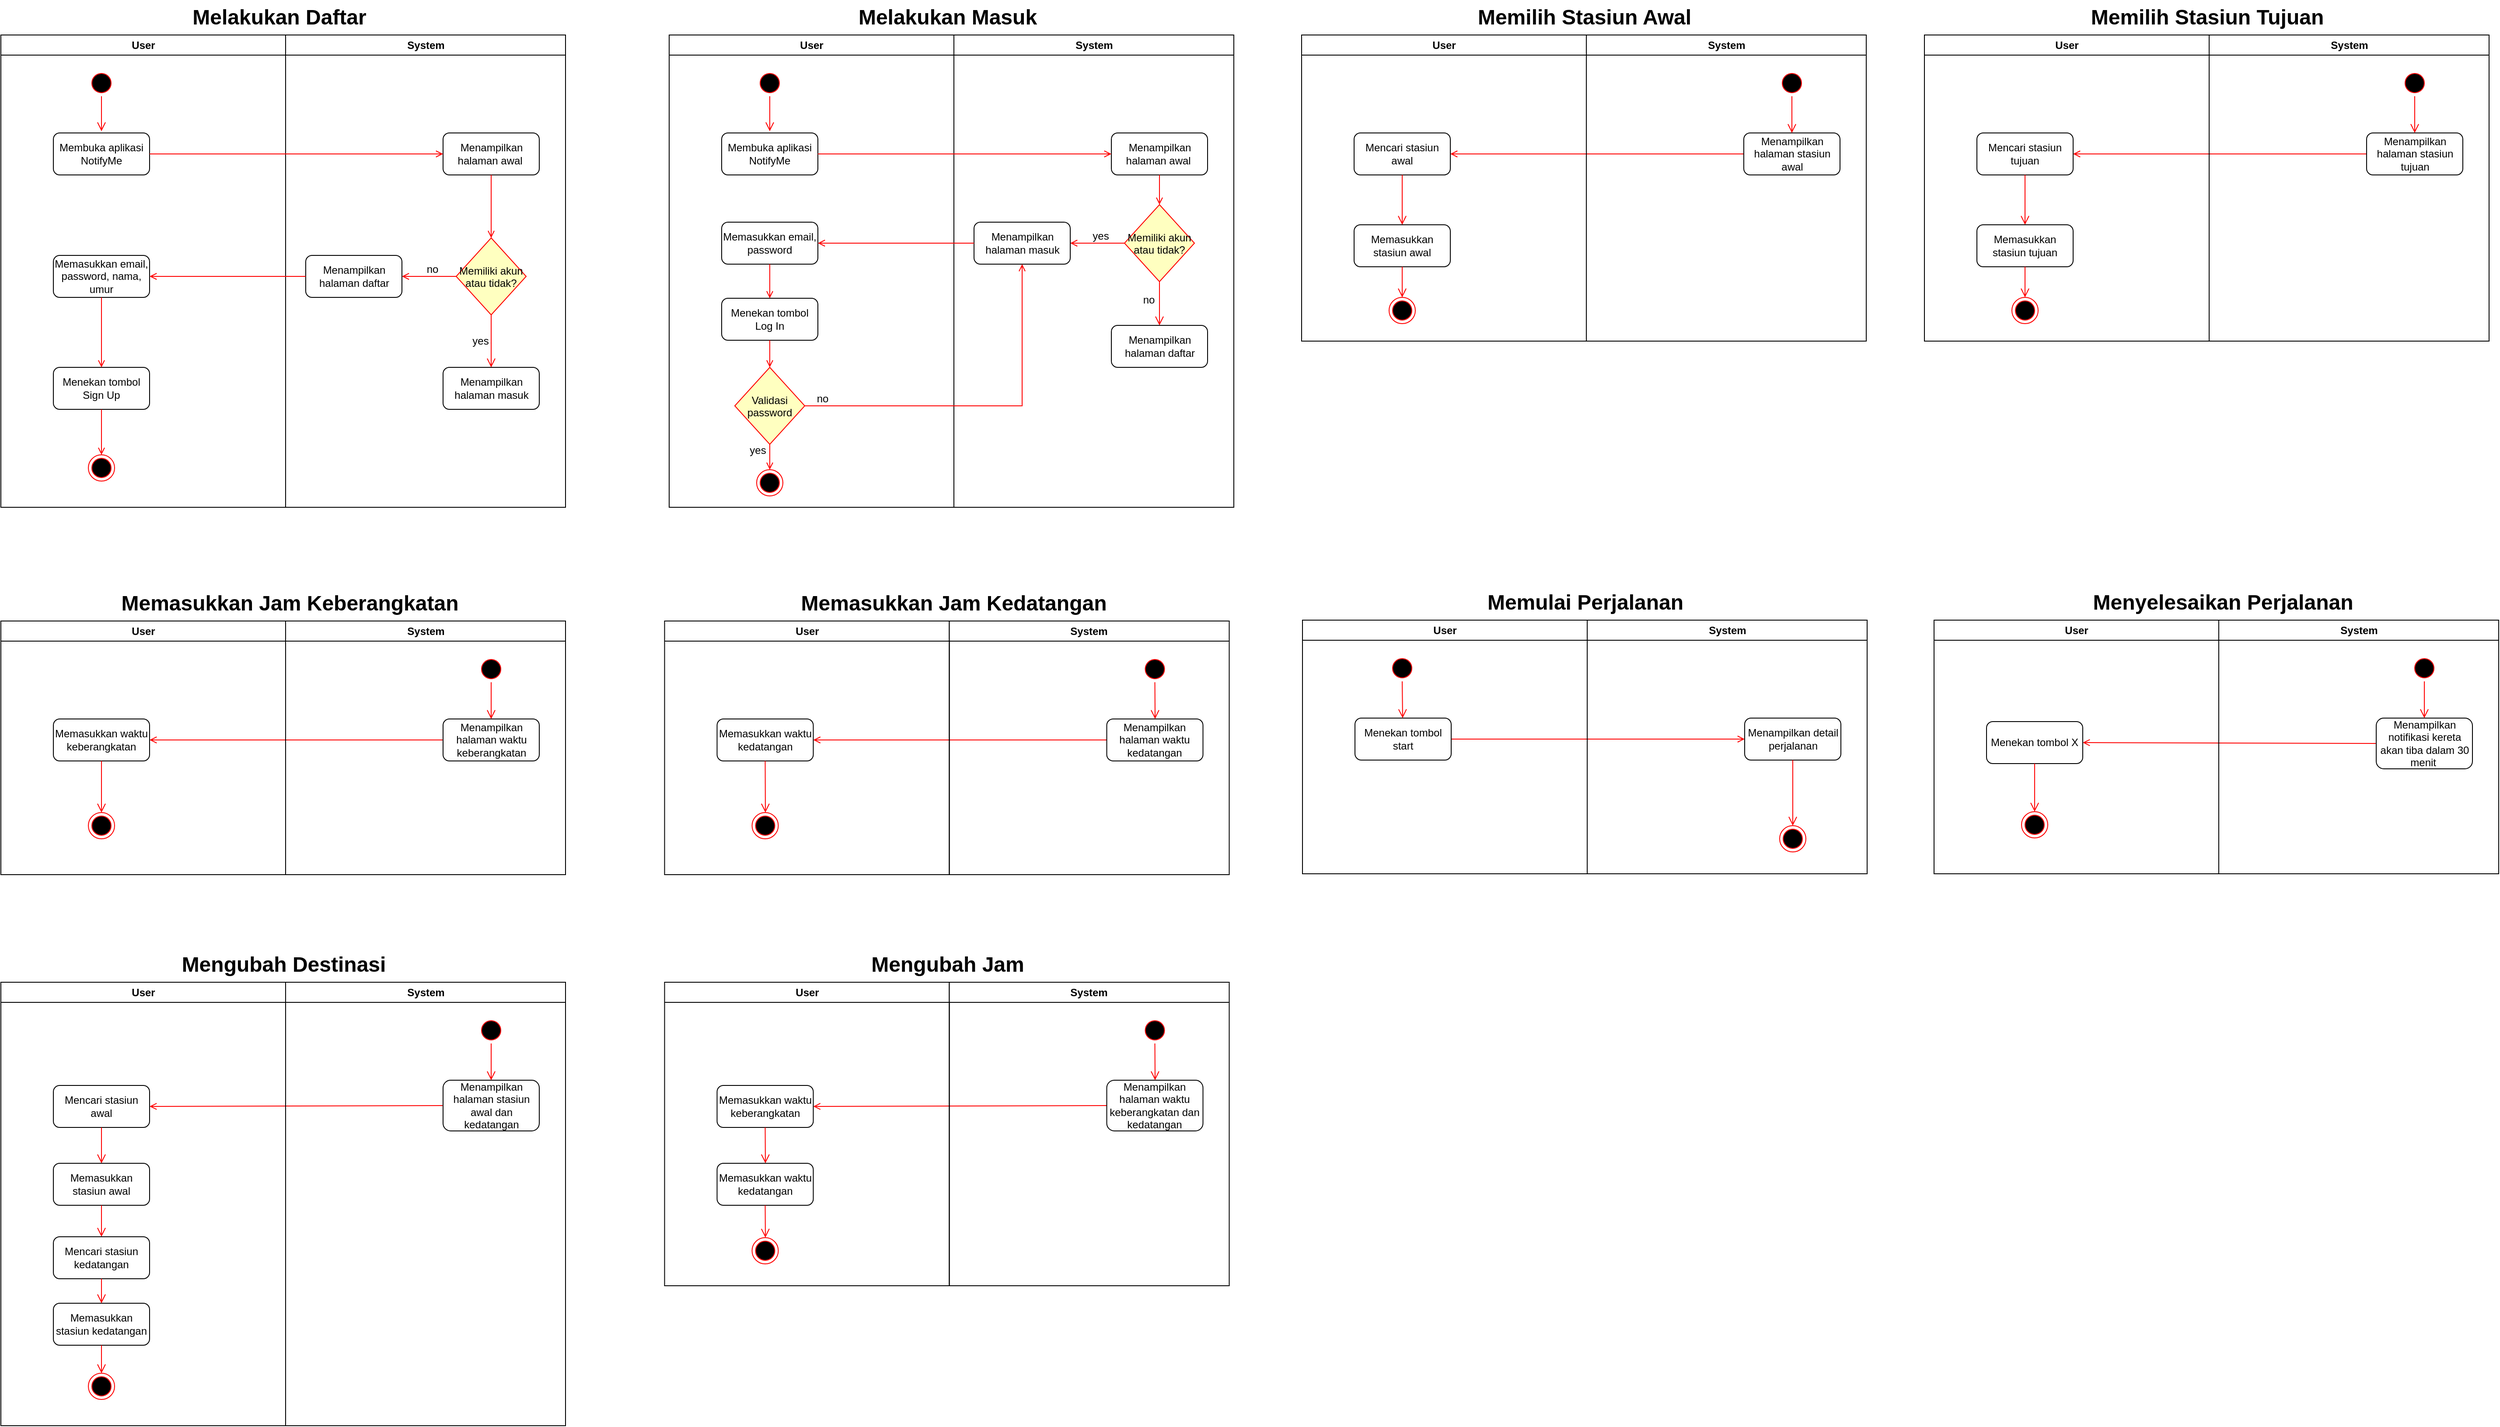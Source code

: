<mxfile version="22.1.11" type="github">
  <diagram name="Page-1" id="e7e014a7-5840-1c2e-5031-d8a46d1fe8dd">
    <mxGraphModel dx="4616" dy="2623" grid="1" gridSize="10" guides="1" tooltips="1" connect="1" arrows="1" fold="1" page="1" pageScale="1" pageWidth="1169" pageHeight="826" background="none" math="0" shadow="0">
      <root>
        <mxCell id="0" />
        <mxCell id="1" parent="0" />
        <mxCell id="2" value="User" style="swimlane;whiteSpace=wrap" parent="1" vertex="1">
          <mxGeometry x="-306" y="-630" width="325.5" height="540" as="geometry" />
        </mxCell>
        <mxCell id="5" value="" style="ellipse;shape=startState;fillColor=#000000;strokeColor=#ff0000;" parent="2" vertex="1">
          <mxGeometry x="100" y="40" width="30" height="30" as="geometry" />
        </mxCell>
        <mxCell id="6" value="" style="edgeStyle=elbowEdgeStyle;elbow=horizontal;verticalAlign=bottom;endArrow=open;endSize=8;strokeColor=#FF0000;endFill=1;rounded=0" parent="2" source="5" edge="1">
          <mxGeometry x="100" y="40" as="geometry">
            <mxPoint x="115.115" y="110" as="targetPoint" />
          </mxGeometry>
        </mxCell>
        <mxCell id="zjFfiofUmFdudKenRciE-41" value="Membuka aplikasi NotifyMe" style="rounded=1;whiteSpace=wrap;html=1;" parent="2" vertex="1">
          <mxGeometry x="60" y="112" width="110" height="48" as="geometry" />
        </mxCell>
        <mxCell id="zjFfiofUmFdudKenRciE-57" value="Memasukkan email, password" style="rounded=1;whiteSpace=wrap;html=1;" parent="2" vertex="1">
          <mxGeometry x="60" y="214" width="110" height="48" as="geometry" />
        </mxCell>
        <mxCell id="zjFfiofUmFdudKenRciE-63" value="Validasi&#xa;password" style="rhombus;fillColor=#ffffc0;strokeColor=#ff0000;" parent="2" vertex="1">
          <mxGeometry x="75" y="380" width="80" height="88" as="geometry" />
        </mxCell>
        <mxCell id="zjFfiofUmFdudKenRciE-69" value="yes" style="text;html=1;strokeColor=none;fillColor=none;align=center;verticalAlign=middle;whiteSpace=wrap;rounded=0;" parent="2" vertex="1">
          <mxGeometry x="83.5" y="471" width="35" height="8" as="geometry" />
        </mxCell>
        <mxCell id="zjFfiofUmFdudKenRciE-66" value="no" style="text;html=1;strokeColor=none;fillColor=none;align=center;verticalAlign=middle;whiteSpace=wrap;rounded=0;" parent="2" vertex="1">
          <mxGeometry x="158" y="412" width="35" height="8" as="geometry" />
        </mxCell>
        <mxCell id="ka0JLmJbpeh9YCM6iJQs-76" value="" style="endArrow=open;strokeColor=#FF0000;endFill=1;rounded=0;exitX=0.5;exitY=1;exitDx=0;exitDy=0;entryX=0.5;entryY=0;entryDx=0;entryDy=0;" edge="1" parent="2" source="zjFfiofUmFdudKenRciE-57" target="zjFfiofUmFdudKenRciE-68">
          <mxGeometry relative="1" as="geometry">
            <mxPoint x="125.5" y="396" as="sourcePoint" />
            <mxPoint x="115.5" y="290" as="targetPoint" />
          </mxGeometry>
        </mxCell>
        <mxCell id="zjFfiofUmFdudKenRciE-68" value="Menekan tombol Log In" style="rounded=1;whiteSpace=wrap;html=1;" parent="2" vertex="1">
          <mxGeometry x="60" y="301" width="110" height="48" as="geometry" />
        </mxCell>
        <mxCell id="ka0JLmJbpeh9YCM6iJQs-77" value="" style="endArrow=open;strokeColor=#FF0000;endFill=1;rounded=0;exitX=0.5;exitY=1;exitDx=0;exitDy=0;entryX=0.5;entryY=0;entryDx=0;entryDy=0;" edge="1" parent="2" source="zjFfiofUmFdudKenRciE-68" target="zjFfiofUmFdudKenRciE-63">
          <mxGeometry relative="1" as="geometry">
            <mxPoint x="125" y="272" as="sourcePoint" />
            <mxPoint x="125" y="325" as="targetPoint" />
          </mxGeometry>
        </mxCell>
        <mxCell id="3" value="System" style="swimlane;whiteSpace=wrap" parent="1" vertex="1">
          <mxGeometry x="19.5" y="-630" width="320" height="540" as="geometry" />
        </mxCell>
        <mxCell id="21" value="Memiliki akun&#xa;atau tidak?" style="rhombus;fillColor=#ffffc0;strokeColor=#ff0000;" parent="3" vertex="1">
          <mxGeometry x="195" y="194" width="80" height="88" as="geometry" />
        </mxCell>
        <mxCell id="23" value="" style="edgeStyle=elbowEdgeStyle;elbow=horizontal;align=left;verticalAlign=top;endArrow=open;endSize=8;strokeColor=#FF0000;endFill=1;rounded=0;exitX=0.5;exitY=1;exitDx=0;exitDy=0;entryX=0.5;entryY=0;entryDx=0;entryDy=0;" parent="3" source="21" target="zjFfiofUmFdudKenRciE-50" edge="1">
          <mxGeometry x="-1" relative="1" as="geometry">
            <mxPoint x="235" y="324.0" as="targetPoint" />
            <Array as="points">
              <mxPoint x="235" y="304" />
            </Array>
          </mxGeometry>
        </mxCell>
        <mxCell id="zjFfiofUmFdudKenRciE-42" value="Menampilkan halaman awal&amp;nbsp;" style="rounded=1;whiteSpace=wrap;html=1;" parent="3" vertex="1">
          <mxGeometry x="180" y="112" width="110" height="48" as="geometry" />
        </mxCell>
        <mxCell id="zjFfiofUmFdudKenRciE-46" value="" style="endArrow=open;strokeColor=#FF0000;endFill=1;rounded=0;exitX=0.5;exitY=1;exitDx=0;exitDy=0;entryX=0.5;entryY=0;entryDx=0;entryDy=0;" parent="3" source="zjFfiofUmFdudKenRciE-42" target="21" edge="1">
          <mxGeometry relative="1" as="geometry">
            <mxPoint x="85" y="280" as="sourcePoint" />
            <mxPoint x="85" y="335" as="targetPoint" />
          </mxGeometry>
        </mxCell>
        <mxCell id="19" value="" style="endArrow=open;strokeColor=#FF0000;endFill=1;rounded=0;exitX=0;exitY=0.5;exitDx=0;exitDy=0;entryX=1;entryY=0.5;entryDx=0;entryDy=0;" parent="3" source="21" target="zjFfiofUmFdudKenRciE-48" edge="1">
          <mxGeometry relative="1" as="geometry">
            <mxPoint x="55" y="232" as="sourcePoint" />
            <mxPoint x="133" y="238" as="targetPoint" />
          </mxGeometry>
        </mxCell>
        <mxCell id="zjFfiofUmFdudKenRciE-48" value="Menampilkan halaman masuk" style="rounded=1;whiteSpace=wrap;html=1;" parent="3" vertex="1">
          <mxGeometry x="23" y="214" width="110" height="48" as="geometry" />
        </mxCell>
        <mxCell id="zjFfiofUmFdudKenRciE-50" value="Menampilkan halaman daftar" style="rounded=1;whiteSpace=wrap;html=1;" parent="3" vertex="1">
          <mxGeometry x="180" y="332" width="110" height="48" as="geometry" />
        </mxCell>
        <mxCell id="zjFfiofUmFdudKenRciE-51" value="yes" style="text;html=1;strokeColor=none;fillColor=none;align=center;verticalAlign=middle;whiteSpace=wrap;rounded=0;" parent="3" vertex="1">
          <mxGeometry x="150" y="226" width="35" height="8" as="geometry" />
        </mxCell>
        <mxCell id="zjFfiofUmFdudKenRciE-53" value="no" style="text;html=1;strokeColor=none;fillColor=none;align=center;verticalAlign=middle;whiteSpace=wrap;rounded=0;" parent="3" vertex="1">
          <mxGeometry x="205" y="299" width="35" height="8" as="geometry" />
        </mxCell>
        <mxCell id="11" value="" style="endArrow=open;strokeColor=#FF0000;endFill=1;rounded=0;exitX=0;exitY=0.5;exitDx=0;exitDy=0;entryX=1;entryY=0.5;entryDx=0;entryDy=0;" parent="1" source="zjFfiofUmFdudKenRciE-48" target="zjFfiofUmFdudKenRciE-57" edge="1">
          <mxGeometry relative="1" as="geometry">
            <mxPoint x="42.5" y="-209.893" as="sourcePoint" />
            <mxPoint x="-136" y="-235.43" as="targetPoint" />
          </mxGeometry>
        </mxCell>
        <mxCell id="zjFfiofUmFdudKenRciE-82" value="Melakukan Masuk" style="text;strokeColor=none;fillColor=none;html=1;fontSize=24;fontStyle=1;verticalAlign=middle;align=center;" parent="1" vertex="1">
          <mxGeometry x="-38.5" y="-670" width="100" height="40" as="geometry" />
        </mxCell>
        <mxCell id="bMjNeZS8wDr0kNpgiMqn-99" value="" style="endArrow=open;strokeColor=#FF0000;endFill=1;rounded=0;entryX=1;entryY=0.5;entryDx=0;entryDy=0;exitX=0;exitY=0.5;exitDx=0;exitDy=0;" parent="1" source="bMjNeZS8wDr0kNpgiMqn-105" target="bMjNeZS8wDr0kNpgiMqn-101" edge="1">
          <mxGeometry relative="1" as="geometry">
            <mxPoint x="907" y="-440" as="sourcePoint" />
            <mxPoint x="912.5" y="-504" as="targetPoint" />
          </mxGeometry>
        </mxCell>
        <mxCell id="bMjNeZS8wDr0kNpgiMqn-100" value="User" style="swimlane;whiteSpace=wrap" parent="1" vertex="1">
          <mxGeometry x="417" y="-630" width="325.5" height="350" as="geometry" />
        </mxCell>
        <mxCell id="bMjNeZS8wDr0kNpgiMqn-101" value="Mencari stasiun awal" style="rounded=1;whiteSpace=wrap;html=1;" parent="bMjNeZS8wDr0kNpgiMqn-100" vertex="1">
          <mxGeometry x="60" y="112" width="110" height="48" as="geometry" />
        </mxCell>
        <mxCell id="bMjNeZS8wDr0kNpgiMqn-102" value="" style="ellipse;shape=endState;fillColor=#000000;strokeColor=#ff0000" parent="bMjNeZS8wDr0kNpgiMqn-100" vertex="1">
          <mxGeometry x="100" y="300" width="30" height="30" as="geometry" />
        </mxCell>
        <mxCell id="bMjNeZS8wDr0kNpgiMqn-103" value="" style="edgeStyle=elbowEdgeStyle;elbow=horizontal;align=left;verticalAlign=top;endArrow=open;endSize=8;strokeColor=#FF0000;endFill=1;rounded=0;exitX=0.5;exitY=1;exitDx=0;exitDy=0;entryX=0.5;entryY=0;entryDx=0;entryDy=0;" parent="bMjNeZS8wDr0kNpgiMqn-100" source="bMjNeZS8wDr0kNpgiMqn-101" target="ka0JLmJbpeh9YCM6iJQs-108" edge="1">
          <mxGeometry x="-1" relative="1" as="geometry">
            <mxPoint x="115" y="210" as="targetPoint" />
            <Array as="points" />
            <mxPoint x="117" y="170" as="sourcePoint" />
          </mxGeometry>
        </mxCell>
        <mxCell id="ka0JLmJbpeh9YCM6iJQs-108" value="Memasukkan stasiun awal" style="rounded=1;whiteSpace=wrap;html=1;" vertex="1" parent="bMjNeZS8wDr0kNpgiMqn-100">
          <mxGeometry x="60" y="217" width="110" height="48" as="geometry" />
        </mxCell>
        <mxCell id="ka0JLmJbpeh9YCM6iJQs-109" value="" style="edgeStyle=elbowEdgeStyle;elbow=horizontal;align=left;verticalAlign=top;endArrow=open;endSize=8;strokeColor=#FF0000;endFill=1;rounded=0;exitX=0.5;exitY=1;exitDx=0;exitDy=0;entryX=0.5;entryY=0;entryDx=0;entryDy=0;" edge="1" parent="bMjNeZS8wDr0kNpgiMqn-100" source="ka0JLmJbpeh9YCM6iJQs-108" target="bMjNeZS8wDr0kNpgiMqn-102">
          <mxGeometry x="-1" relative="1" as="geometry">
            <mxPoint x="125" y="227" as="targetPoint" />
            <Array as="points" />
            <mxPoint x="125" y="170" as="sourcePoint" />
          </mxGeometry>
        </mxCell>
        <mxCell id="bMjNeZS8wDr0kNpgiMqn-104" value="System" style="swimlane;whiteSpace=wrap" parent="1" vertex="1">
          <mxGeometry x="742.5" y="-630" width="320" height="350" as="geometry" />
        </mxCell>
        <mxCell id="bMjNeZS8wDr0kNpgiMqn-105" value="Menampilkan halaman stasiun awal" style="rounded=1;whiteSpace=wrap;html=1;" parent="bMjNeZS8wDr0kNpgiMqn-104" vertex="1">
          <mxGeometry x="180" y="112" width="110" height="48" as="geometry" />
        </mxCell>
        <mxCell id="bMjNeZS8wDr0kNpgiMqn-106" value="" style="ellipse;shape=startState;fillColor=#000000;strokeColor=#ff0000;" parent="bMjNeZS8wDr0kNpgiMqn-104" vertex="1">
          <mxGeometry x="220" y="40" width="30" height="30" as="geometry" />
        </mxCell>
        <mxCell id="bMjNeZS8wDr0kNpgiMqn-107" value="" style="edgeStyle=elbowEdgeStyle;elbow=horizontal;verticalAlign=bottom;endArrow=open;endSize=8;strokeColor=#FF0000;endFill=1;rounded=0;entryX=0.5;entryY=0;entryDx=0;entryDy=0;exitX=0.5;exitY=1;exitDx=0;exitDy=0;" parent="bMjNeZS8wDr0kNpgiMqn-104" source="bMjNeZS8wDr0kNpgiMqn-106" target="bMjNeZS8wDr0kNpgiMqn-105" edge="1">
          <mxGeometry x="-225.5" y="40" as="geometry">
            <mxPoint x="-210.385" y="110" as="targetPoint" />
            <mxPoint x="244.5" y="50" as="sourcePoint" />
          </mxGeometry>
        </mxCell>
        <mxCell id="bMjNeZS8wDr0kNpgiMqn-108" value="Memilih Stasiun Awal" style="text;strokeColor=none;fillColor=none;html=1;fontSize=24;fontStyle=1;verticalAlign=middle;align=center;" parent="1" vertex="1">
          <mxGeometry x="690" y="-670" width="100" height="40" as="geometry" />
        </mxCell>
        <mxCell id="bMjNeZS8wDr0kNpgiMqn-119" value="" style="endArrow=open;strokeColor=#FF0000;endFill=1;rounded=0;entryX=1;entryY=0.5;entryDx=0;entryDy=0;exitX=0;exitY=0.5;exitDx=0;exitDy=0;" parent="1" source="bMjNeZS8wDr0kNpgiMqn-125" target="bMjNeZS8wDr0kNpgiMqn-121" edge="1">
          <mxGeometry relative="1" as="geometry">
            <mxPoint x="-580" y="230" as="sourcePoint" />
            <mxPoint x="-574.5" y="166" as="targetPoint" />
          </mxGeometry>
        </mxCell>
        <mxCell id="bMjNeZS8wDr0kNpgiMqn-120" value="User" style="swimlane;whiteSpace=wrap" parent="1" vertex="1">
          <mxGeometry x="-1070" y="40" width="325.5" height="290" as="geometry" />
        </mxCell>
        <mxCell id="bMjNeZS8wDr0kNpgiMqn-121" value="Memasukkan waktu keberangkatan" style="rounded=1;whiteSpace=wrap;html=1;" parent="bMjNeZS8wDr0kNpgiMqn-120" vertex="1">
          <mxGeometry x="60" y="112" width="110" height="48" as="geometry" />
        </mxCell>
        <mxCell id="bMjNeZS8wDr0kNpgiMqn-122" value="" style="ellipse;shape=endState;fillColor=#000000;strokeColor=#ff0000" parent="bMjNeZS8wDr0kNpgiMqn-120" vertex="1">
          <mxGeometry x="100" y="219" width="30" height="30" as="geometry" />
        </mxCell>
        <mxCell id="bMjNeZS8wDr0kNpgiMqn-123" value="" style="edgeStyle=elbowEdgeStyle;elbow=horizontal;align=left;verticalAlign=top;endArrow=open;endSize=8;strokeColor=#FF0000;endFill=1;rounded=0;exitX=0.5;exitY=1;exitDx=0;exitDy=0;entryX=0.5;entryY=0;entryDx=0;entryDy=0;" parent="bMjNeZS8wDr0kNpgiMqn-120" source="bMjNeZS8wDr0kNpgiMqn-121" target="bMjNeZS8wDr0kNpgiMqn-122" edge="1">
          <mxGeometry x="-1" relative="1" as="geometry">
            <mxPoint x="117" y="240" as="targetPoint" />
            <Array as="points" />
            <mxPoint x="117" y="170" as="sourcePoint" />
          </mxGeometry>
        </mxCell>
        <mxCell id="bMjNeZS8wDr0kNpgiMqn-124" value="System" style="swimlane;whiteSpace=wrap" parent="1" vertex="1">
          <mxGeometry x="-744.5" y="40" width="320" height="290" as="geometry" />
        </mxCell>
        <mxCell id="bMjNeZS8wDr0kNpgiMqn-125" value="Menampilkan halaman waktu keberangkatan" style="rounded=1;whiteSpace=wrap;html=1;" parent="bMjNeZS8wDr0kNpgiMqn-124" vertex="1">
          <mxGeometry x="180" y="112" width="110" height="48" as="geometry" />
        </mxCell>
        <mxCell id="bMjNeZS8wDr0kNpgiMqn-126" value="" style="ellipse;shape=startState;fillColor=#000000;strokeColor=#ff0000;" parent="bMjNeZS8wDr0kNpgiMqn-124" vertex="1">
          <mxGeometry x="220" y="40" width="30" height="30" as="geometry" />
        </mxCell>
        <mxCell id="bMjNeZS8wDr0kNpgiMqn-127" value="" style="edgeStyle=elbowEdgeStyle;elbow=horizontal;verticalAlign=bottom;endArrow=open;endSize=8;strokeColor=#FF0000;endFill=1;rounded=0;entryX=0.5;entryY=0;entryDx=0;entryDy=0;exitX=0.5;exitY=1;exitDx=0;exitDy=0;" parent="bMjNeZS8wDr0kNpgiMqn-124" source="bMjNeZS8wDr0kNpgiMqn-126" target="bMjNeZS8wDr0kNpgiMqn-125" edge="1">
          <mxGeometry x="-225.5" y="40" as="geometry">
            <mxPoint x="-210.385" y="110" as="targetPoint" />
            <mxPoint x="244.5" y="50" as="sourcePoint" />
          </mxGeometry>
        </mxCell>
        <mxCell id="bMjNeZS8wDr0kNpgiMqn-128" value="Memasukkan Jam Keberangkatan" style="text;strokeColor=none;fillColor=none;html=1;fontSize=24;fontStyle=1;verticalAlign=middle;align=center;" parent="1" vertex="1">
          <mxGeometry x="-790" width="100" height="40" as="geometry" />
        </mxCell>
        <mxCell id="bMjNeZS8wDr0kNpgiMqn-188" value="" style="endArrow=open;strokeColor=#FF0000;endFill=1;rounded=0;entryX=1;entryY=0.5;entryDx=0;entryDy=0;exitX=0;exitY=0.5;exitDx=0;exitDy=0;" parent="1" source="bMjNeZS8wDr0kNpgiMqn-194" target="bMjNeZS8wDr0kNpgiMqn-190" edge="1">
          <mxGeometry relative="1" as="geometry">
            <mxPoint x="178.75" y="230" as="sourcePoint" />
            <mxPoint x="184.25" y="166" as="targetPoint" />
          </mxGeometry>
        </mxCell>
        <mxCell id="bMjNeZS8wDr0kNpgiMqn-189" value="User" style="swimlane;whiteSpace=wrap" parent="1" vertex="1">
          <mxGeometry x="-311.25" y="40" width="325.5" height="290" as="geometry" />
        </mxCell>
        <mxCell id="bMjNeZS8wDr0kNpgiMqn-190" value="Memasukkan waktu kedatangan" style="rounded=1;whiteSpace=wrap;html=1;" parent="bMjNeZS8wDr0kNpgiMqn-189" vertex="1">
          <mxGeometry x="60" y="112" width="110" height="48" as="geometry" />
        </mxCell>
        <mxCell id="bMjNeZS8wDr0kNpgiMqn-191" value="" style="ellipse;shape=endState;fillColor=#000000;strokeColor=#ff0000" parent="bMjNeZS8wDr0kNpgiMqn-189" vertex="1">
          <mxGeometry x="100" y="219" width="30" height="30" as="geometry" />
        </mxCell>
        <mxCell id="bMjNeZS8wDr0kNpgiMqn-192" value="" style="edgeStyle=elbowEdgeStyle;elbow=horizontal;align=left;verticalAlign=top;endArrow=open;endSize=8;strokeColor=#FF0000;endFill=1;rounded=0;exitX=0.5;exitY=1;exitDx=0;exitDy=0;entryX=0.5;entryY=0;entryDx=0;entryDy=0;" parent="bMjNeZS8wDr0kNpgiMqn-189" source="bMjNeZS8wDr0kNpgiMqn-190" target="bMjNeZS8wDr0kNpgiMqn-191" edge="1">
          <mxGeometry x="-1" relative="1" as="geometry">
            <mxPoint x="117" y="240" as="targetPoint" />
            <Array as="points" />
            <mxPoint x="117" y="170" as="sourcePoint" />
          </mxGeometry>
        </mxCell>
        <mxCell id="bMjNeZS8wDr0kNpgiMqn-193" value="System" style="swimlane;whiteSpace=wrap" parent="1" vertex="1">
          <mxGeometry x="14.25" y="40" width="320" height="290" as="geometry" />
        </mxCell>
        <mxCell id="bMjNeZS8wDr0kNpgiMqn-194" value="Menampilkan halaman waktu kedatangan" style="rounded=1;whiteSpace=wrap;html=1;" parent="bMjNeZS8wDr0kNpgiMqn-193" vertex="1">
          <mxGeometry x="180" y="112" width="110" height="48" as="geometry" />
        </mxCell>
        <mxCell id="bMjNeZS8wDr0kNpgiMqn-195" value="" style="ellipse;shape=startState;fillColor=#000000;strokeColor=#ff0000;" parent="bMjNeZS8wDr0kNpgiMqn-193" vertex="1">
          <mxGeometry x="220" y="40" width="30" height="30" as="geometry" />
        </mxCell>
        <mxCell id="bMjNeZS8wDr0kNpgiMqn-196" value="" style="edgeStyle=elbowEdgeStyle;elbow=horizontal;verticalAlign=bottom;endArrow=open;endSize=8;strokeColor=#FF0000;endFill=1;rounded=0;entryX=0.5;entryY=0;entryDx=0;entryDy=0;exitX=0.5;exitY=1;exitDx=0;exitDy=0;" parent="bMjNeZS8wDr0kNpgiMqn-193" source="bMjNeZS8wDr0kNpgiMqn-195" target="bMjNeZS8wDr0kNpgiMqn-194" edge="1">
          <mxGeometry x="-225.5" y="40" as="geometry">
            <mxPoint x="-210.385" y="110" as="targetPoint" />
            <mxPoint x="244.5" y="50" as="sourcePoint" />
          </mxGeometry>
        </mxCell>
        <mxCell id="bMjNeZS8wDr0kNpgiMqn-197" value="Memasukkan Jam Kedatangan" style="text;strokeColor=none;fillColor=none;html=1;fontSize=24;fontStyle=1;verticalAlign=middle;align=center;" parent="1" vertex="1">
          <mxGeometry x="-31.25" width="100" height="40" as="geometry" />
        </mxCell>
        <mxCell id="ka0JLmJbpeh9YCM6iJQs-38" value="User" style="swimlane;whiteSpace=wrap" vertex="1" parent="1">
          <mxGeometry x="-1070" y="-630" width="325.5" height="540" as="geometry" />
        </mxCell>
        <mxCell id="ka0JLmJbpeh9YCM6iJQs-39" value="" style="ellipse;shape=startState;fillColor=#000000;strokeColor=#ff0000;" vertex="1" parent="ka0JLmJbpeh9YCM6iJQs-38">
          <mxGeometry x="100" y="40" width="30" height="30" as="geometry" />
        </mxCell>
        <mxCell id="ka0JLmJbpeh9YCM6iJQs-40" value="" style="edgeStyle=elbowEdgeStyle;elbow=horizontal;verticalAlign=bottom;endArrow=open;endSize=8;strokeColor=#FF0000;endFill=1;rounded=0" edge="1" parent="ka0JLmJbpeh9YCM6iJQs-38" source="ka0JLmJbpeh9YCM6iJQs-39">
          <mxGeometry x="100" y="40" as="geometry">
            <mxPoint x="115.115" y="110" as="targetPoint" />
          </mxGeometry>
        </mxCell>
        <mxCell id="ka0JLmJbpeh9YCM6iJQs-41" value="Membuka aplikasi NotifyMe" style="rounded=1;whiteSpace=wrap;html=1;" vertex="1" parent="ka0JLmJbpeh9YCM6iJQs-38">
          <mxGeometry x="60" y="112" width="110" height="48" as="geometry" />
        </mxCell>
        <mxCell id="ka0JLmJbpeh9YCM6iJQs-42" value="Memasukkan email, password, nama, umur" style="rounded=1;whiteSpace=wrap;html=1;" vertex="1" parent="ka0JLmJbpeh9YCM6iJQs-38">
          <mxGeometry x="60" y="252" width="110" height="48" as="geometry" />
        </mxCell>
        <mxCell id="ka0JLmJbpeh9YCM6iJQs-72" value="Menekan tombol Sign Up" style="rounded=1;whiteSpace=wrap;html=1;" vertex="1" parent="ka0JLmJbpeh9YCM6iJQs-38">
          <mxGeometry x="60" y="380" width="110" height="48" as="geometry" />
        </mxCell>
        <mxCell id="ka0JLmJbpeh9YCM6iJQs-62" value="" style="endArrow=open;strokeColor=#FF0000;endFill=1;rounded=0;exitX=0.5;exitY=1;exitDx=0;exitDy=0;entryX=0.5;entryY=0;entryDx=0;entryDy=0;" edge="1" parent="ka0JLmJbpeh9YCM6iJQs-38" source="ka0JLmJbpeh9YCM6iJQs-72" target="ka0JLmJbpeh9YCM6iJQs-61">
          <mxGeometry relative="1" as="geometry">
            <mxPoint x="130" y="450" as="sourcePoint" />
            <mxPoint x="114" y="480" as="targetPoint" />
          </mxGeometry>
        </mxCell>
        <mxCell id="ka0JLmJbpeh9YCM6iJQs-61" value="" style="ellipse;shape=endState;fillColor=#000000;strokeColor=#ff0000" vertex="1" parent="ka0JLmJbpeh9YCM6iJQs-38">
          <mxGeometry x="100" y="480" width="30" height="30" as="geometry" />
        </mxCell>
        <mxCell id="ka0JLmJbpeh9YCM6iJQs-44" value="System" style="swimlane;whiteSpace=wrap" vertex="1" parent="1">
          <mxGeometry x="-744.5" y="-630" width="320" height="540" as="geometry" />
        </mxCell>
        <mxCell id="ka0JLmJbpeh9YCM6iJQs-45" value="Memiliki akun&#xa;atau tidak?" style="rhombus;fillColor=#ffffc0;strokeColor=#ff0000;" vertex="1" parent="ka0JLmJbpeh9YCM6iJQs-44">
          <mxGeometry x="195" y="232" width="80" height="88" as="geometry" />
        </mxCell>
        <mxCell id="ka0JLmJbpeh9YCM6iJQs-46" value="" style="edgeStyle=elbowEdgeStyle;elbow=horizontal;align=left;verticalAlign=top;endArrow=open;endSize=8;strokeColor=#FF0000;endFill=1;rounded=0;exitX=0.5;exitY=1;exitDx=0;exitDy=0;entryX=0.5;entryY=0;entryDx=0;entryDy=0;" edge="1" parent="ka0JLmJbpeh9YCM6iJQs-44" source="ka0JLmJbpeh9YCM6iJQs-45" target="ka0JLmJbpeh9YCM6iJQs-51">
          <mxGeometry x="-1" relative="1" as="geometry">
            <mxPoint x="235" y="362.0" as="targetPoint" />
            <Array as="points">
              <mxPoint x="235" y="342" />
            </Array>
          </mxGeometry>
        </mxCell>
        <mxCell id="ka0JLmJbpeh9YCM6iJQs-47" value="Menampilkan halaman awal&amp;nbsp;" style="rounded=1;whiteSpace=wrap;html=1;" vertex="1" parent="ka0JLmJbpeh9YCM6iJQs-44">
          <mxGeometry x="180" y="112" width="110" height="48" as="geometry" />
        </mxCell>
        <mxCell id="ka0JLmJbpeh9YCM6iJQs-48" value="" style="endArrow=open;strokeColor=#FF0000;endFill=1;rounded=0;exitX=0.5;exitY=1;exitDx=0;exitDy=0;entryX=0.5;entryY=0;entryDx=0;entryDy=0;" edge="1" parent="ka0JLmJbpeh9YCM6iJQs-44" source="ka0JLmJbpeh9YCM6iJQs-47" target="ka0JLmJbpeh9YCM6iJQs-45">
          <mxGeometry relative="1" as="geometry">
            <mxPoint x="85" y="280" as="sourcePoint" />
            <mxPoint x="85" y="335" as="targetPoint" />
          </mxGeometry>
        </mxCell>
        <mxCell id="ka0JLmJbpeh9YCM6iJQs-49" value="" style="endArrow=open;strokeColor=#FF0000;endFill=1;rounded=0;exitX=0;exitY=0.5;exitDx=0;exitDy=0;entryX=1;entryY=0.5;entryDx=0;entryDy=0;" edge="1" parent="ka0JLmJbpeh9YCM6iJQs-44" source="ka0JLmJbpeh9YCM6iJQs-45" target="ka0JLmJbpeh9YCM6iJQs-50">
          <mxGeometry relative="1" as="geometry">
            <mxPoint x="55" y="270" as="sourcePoint" />
            <mxPoint x="133" y="276" as="targetPoint" />
          </mxGeometry>
        </mxCell>
        <mxCell id="ka0JLmJbpeh9YCM6iJQs-50" value="Menampilkan halaman daftar" style="rounded=1;whiteSpace=wrap;html=1;" vertex="1" parent="ka0JLmJbpeh9YCM6iJQs-44">
          <mxGeometry x="23" y="252" width="110" height="48" as="geometry" />
        </mxCell>
        <mxCell id="ka0JLmJbpeh9YCM6iJQs-51" value="Menampilkan halaman masuk" style="rounded=1;whiteSpace=wrap;html=1;" vertex="1" parent="ka0JLmJbpeh9YCM6iJQs-44">
          <mxGeometry x="180" y="380" width="110" height="48" as="geometry" />
        </mxCell>
        <mxCell id="ka0JLmJbpeh9YCM6iJQs-52" value="no" style="text;html=1;strokeColor=none;fillColor=none;align=center;verticalAlign=middle;whiteSpace=wrap;rounded=0;" vertex="1" parent="ka0JLmJbpeh9YCM6iJQs-44">
          <mxGeometry x="150" y="264" width="35" height="8" as="geometry" />
        </mxCell>
        <mxCell id="ka0JLmJbpeh9YCM6iJQs-53" value="yes" style="text;html=1;strokeColor=none;fillColor=none;align=center;verticalAlign=middle;whiteSpace=wrap;rounded=0;" vertex="1" parent="ka0JLmJbpeh9YCM6iJQs-44">
          <mxGeometry x="205" y="346" width="35" height="8" as="geometry" />
        </mxCell>
        <mxCell id="ka0JLmJbpeh9YCM6iJQs-63" value="" style="endArrow=open;strokeColor=#FF0000;endFill=1;rounded=0;exitX=0;exitY=0.5;exitDx=0;exitDy=0;entryX=1;entryY=0.5;entryDx=0;entryDy=0;" edge="1" parent="1" source="ka0JLmJbpeh9YCM6iJQs-50" target="ka0JLmJbpeh9YCM6iJQs-42">
          <mxGeometry relative="1" as="geometry">
            <mxPoint x="-721.5" y="-171.893" as="sourcePoint" />
            <mxPoint x="-900" y="-197.43" as="targetPoint" />
          </mxGeometry>
        </mxCell>
        <mxCell id="ka0JLmJbpeh9YCM6iJQs-64" value="" style="endArrow=open;strokeColor=#FF0000;endFill=1;rounded=0;exitX=0.5;exitY=1;exitDx=0;exitDy=0;" edge="1" parent="1" source="ka0JLmJbpeh9YCM6iJQs-42">
          <mxGeometry relative="1" as="geometry">
            <mxPoint x="-711.5" y="-244" as="sourcePoint" />
            <mxPoint x="-955" y="-250" as="targetPoint" />
            <Array as="points" />
          </mxGeometry>
        </mxCell>
        <mxCell id="ka0JLmJbpeh9YCM6iJQs-67" value="Melakukan Daftar" style="text;strokeColor=none;fillColor=none;html=1;fontSize=24;fontStyle=1;verticalAlign=middle;align=center;" vertex="1" parent="1">
          <mxGeometry x="-802.5" y="-670" width="100" height="40" as="geometry" />
        </mxCell>
        <mxCell id="ka0JLmJbpeh9YCM6iJQs-68" value="" style="endArrow=open;strokeColor=#FF0000;endFill=1;rounded=0;exitX=1;exitY=0.5;exitDx=0;exitDy=0;entryX=0;entryY=0.5;entryDx=0;entryDy=0;" edge="1" parent="1" source="ka0JLmJbpeh9YCM6iJQs-41" target="ka0JLmJbpeh9YCM6iJQs-47">
          <mxGeometry relative="1" as="geometry">
            <mxPoint x="-711" y="-344" as="sourcePoint" />
            <mxPoint x="-890" y="-344" as="targetPoint" />
          </mxGeometry>
        </mxCell>
        <mxCell id="ka0JLmJbpeh9YCM6iJQs-69" value="" style="endArrow=open;strokeColor=#FF0000;endFill=1;rounded=0;exitX=1;exitY=0.5;exitDx=0;exitDy=0;entryX=0;entryY=0.5;entryDx=0;entryDy=0;" edge="1" parent="1" source="zjFfiofUmFdudKenRciE-41" target="zjFfiofUmFdudKenRciE-42">
          <mxGeometry relative="1" as="geometry">
            <mxPoint x="52.5" y="-344" as="sourcePoint" />
            <mxPoint x="-125.5" y="-344" as="targetPoint" />
          </mxGeometry>
        </mxCell>
        <mxCell id="ka0JLmJbpeh9YCM6iJQs-71" value="" style="endArrow=open;strokeColor=#FF0000;endFill=1;rounded=0;exitX=1;exitY=0.5;exitDx=0;exitDy=0;entryX=0.5;entryY=1;entryDx=0;entryDy=0;" edge="1" parent="1" source="zjFfiofUmFdudKenRciE-63" target="zjFfiofUmFdudKenRciE-48">
          <mxGeometry relative="1" as="geometry">
            <mxPoint x="-181" y="-358" as="sourcePoint" />
            <mxPoint x="-181" y="-278" as="targetPoint" />
            <Array as="points">
              <mxPoint x="97.5" y="-206" />
            </Array>
          </mxGeometry>
        </mxCell>
        <mxCell id="38" value="" style="ellipse;shape=endState;fillColor=#000000;strokeColor=#ff0000" parent="1" vertex="1">
          <mxGeometry x="-206" y="-133" width="30" height="30" as="geometry" />
        </mxCell>
        <mxCell id="ka0JLmJbpeh9YCM6iJQs-75" value="" style="endArrow=open;strokeColor=#FF0000;endFill=1;rounded=0;exitX=0.5;exitY=1;exitDx=0;exitDy=0;entryX=0.5;entryY=0;entryDx=0;entryDy=0;" edge="1" parent="1" source="zjFfiofUmFdudKenRciE-63" target="38">
          <mxGeometry relative="1" as="geometry">
            <mxPoint x="-180.5" y="-130" as="sourcePoint" />
            <mxPoint x="-190.5" y="-210" as="targetPoint" />
          </mxGeometry>
        </mxCell>
        <mxCell id="ka0JLmJbpeh9YCM6iJQs-98" value="" style="endArrow=open;strokeColor=#FF0000;endFill=1;rounded=0;exitX=1;exitY=0.5;exitDx=0;exitDy=0;entryX=0;entryY=0.5;entryDx=0;entryDy=0;" edge="1" parent="1" source="ka0JLmJbpeh9YCM6iJQs-100" target="ka0JLmJbpeh9YCM6iJQs-104">
          <mxGeometry relative="1" as="geometry">
            <mxPoint x="908" y="229" as="sourcePoint" />
            <mxPoint x="670" y="240" as="targetPoint" />
          </mxGeometry>
        </mxCell>
        <mxCell id="ka0JLmJbpeh9YCM6iJQs-99" value="User" style="swimlane;whiteSpace=wrap" vertex="1" parent="1">
          <mxGeometry x="418" y="39" width="325.5" height="290" as="geometry" />
        </mxCell>
        <mxCell id="ka0JLmJbpeh9YCM6iJQs-100" value="Menekan tombol start" style="rounded=1;whiteSpace=wrap;html=1;" vertex="1" parent="ka0JLmJbpeh9YCM6iJQs-99">
          <mxGeometry x="60" y="112" width="110" height="48" as="geometry" />
        </mxCell>
        <mxCell id="ka0JLmJbpeh9YCM6iJQs-105" value="" style="ellipse;shape=startState;fillColor=#000000;strokeColor=#ff0000;" vertex="1" parent="ka0JLmJbpeh9YCM6iJQs-99">
          <mxGeometry x="99" y="40" width="30" height="30" as="geometry" />
        </mxCell>
        <mxCell id="ka0JLmJbpeh9YCM6iJQs-123" value="" style="edgeStyle=elbowEdgeStyle;elbow=horizontal;align=left;verticalAlign=top;endArrow=open;endSize=8;strokeColor=#FF0000;endFill=1;rounded=0;entryX=0.5;entryY=0;entryDx=0;entryDy=0;exitX=0.5;exitY=1;exitDx=0;exitDy=0;" edge="1" parent="ka0JLmJbpeh9YCM6iJQs-99" source="ka0JLmJbpeh9YCM6iJQs-105" target="ka0JLmJbpeh9YCM6iJQs-100">
          <mxGeometry x="-1" relative="1" as="geometry">
            <mxPoint x="112" y="121" as="targetPoint" />
            <Array as="points" />
            <mxPoint x="122" y="71" as="sourcePoint" />
          </mxGeometry>
        </mxCell>
        <mxCell id="ka0JLmJbpeh9YCM6iJQs-103" value="System" style="swimlane;whiteSpace=wrap" vertex="1" parent="1">
          <mxGeometry x="743.5" y="39" width="320" height="290" as="geometry" />
        </mxCell>
        <mxCell id="ka0JLmJbpeh9YCM6iJQs-104" value="Menampilkan detail perjalanan" style="rounded=1;whiteSpace=wrap;html=1;" vertex="1" parent="ka0JLmJbpeh9YCM6iJQs-103">
          <mxGeometry x="180" y="112" width="110" height="48" as="geometry" />
        </mxCell>
        <mxCell id="ka0JLmJbpeh9YCM6iJQs-101" value="" style="ellipse;shape=endState;fillColor=#000000;strokeColor=#ff0000" vertex="1" parent="ka0JLmJbpeh9YCM6iJQs-103">
          <mxGeometry x="220" y="235" width="30" height="30" as="geometry" />
        </mxCell>
        <mxCell id="ka0JLmJbpeh9YCM6iJQs-102" value="" style="edgeStyle=elbowEdgeStyle;elbow=horizontal;align=left;verticalAlign=top;endArrow=open;endSize=8;strokeColor=#FF0000;endFill=1;rounded=0;exitX=0.5;exitY=1;exitDx=0;exitDy=0;entryX=0.5;entryY=0;entryDx=0;entryDy=0;" edge="1" parent="ka0JLmJbpeh9YCM6iJQs-103" source="ka0JLmJbpeh9YCM6iJQs-104" target="ka0JLmJbpeh9YCM6iJQs-101">
          <mxGeometry x="-1" relative="1" as="geometry">
            <mxPoint x="-208.5" y="240" as="targetPoint" />
            <Array as="points" />
            <mxPoint x="-208.5" y="170" as="sourcePoint" />
          </mxGeometry>
        </mxCell>
        <mxCell id="ka0JLmJbpeh9YCM6iJQs-107" value="Memulai Perjalanan" style="text;strokeColor=none;fillColor=none;html=1;fontSize=24;fontStyle=1;verticalAlign=middle;align=center;" vertex="1" parent="1">
          <mxGeometry x="691" y="-1" width="100" height="40" as="geometry" />
        </mxCell>
        <mxCell id="ka0JLmJbpeh9YCM6iJQs-110" value="" style="endArrow=open;strokeColor=#FF0000;endFill=1;rounded=0;entryX=1;entryY=0.5;entryDx=0;entryDy=0;exitX=0;exitY=0.5;exitDx=0;exitDy=0;" edge="1" parent="1" source="ka0JLmJbpeh9YCM6iJQs-118" target="ka0JLmJbpeh9YCM6iJQs-112">
          <mxGeometry relative="1" as="geometry">
            <mxPoint x="1619" y="-440" as="sourcePoint" />
            <mxPoint x="1624.5" y="-504" as="targetPoint" />
          </mxGeometry>
        </mxCell>
        <mxCell id="ka0JLmJbpeh9YCM6iJQs-111" value="User" style="swimlane;whiteSpace=wrap" vertex="1" parent="1">
          <mxGeometry x="1129" y="-630" width="325.5" height="350" as="geometry" />
        </mxCell>
        <mxCell id="ka0JLmJbpeh9YCM6iJQs-112" value="Mencari stasiun tujuan" style="rounded=1;whiteSpace=wrap;html=1;" vertex="1" parent="ka0JLmJbpeh9YCM6iJQs-111">
          <mxGeometry x="60" y="112" width="110" height="48" as="geometry" />
        </mxCell>
        <mxCell id="ka0JLmJbpeh9YCM6iJQs-113" value="" style="ellipse;shape=endState;fillColor=#000000;strokeColor=#ff0000" vertex="1" parent="ka0JLmJbpeh9YCM6iJQs-111">
          <mxGeometry x="100" y="300" width="30" height="30" as="geometry" />
        </mxCell>
        <mxCell id="ka0JLmJbpeh9YCM6iJQs-114" value="" style="edgeStyle=elbowEdgeStyle;elbow=horizontal;align=left;verticalAlign=top;endArrow=open;endSize=8;strokeColor=#FF0000;endFill=1;rounded=0;exitX=0.5;exitY=1;exitDx=0;exitDy=0;entryX=0.5;entryY=0;entryDx=0;entryDy=0;" edge="1" parent="ka0JLmJbpeh9YCM6iJQs-111" source="ka0JLmJbpeh9YCM6iJQs-112" target="ka0JLmJbpeh9YCM6iJQs-115">
          <mxGeometry x="-1" relative="1" as="geometry">
            <mxPoint x="115" y="210" as="targetPoint" />
            <Array as="points" />
            <mxPoint x="117" y="170" as="sourcePoint" />
          </mxGeometry>
        </mxCell>
        <mxCell id="ka0JLmJbpeh9YCM6iJQs-115" value="Memasukkan stasiun tujuan" style="rounded=1;whiteSpace=wrap;html=1;" vertex="1" parent="ka0JLmJbpeh9YCM6iJQs-111">
          <mxGeometry x="60" y="217" width="110" height="48" as="geometry" />
        </mxCell>
        <mxCell id="ka0JLmJbpeh9YCM6iJQs-116" value="" style="edgeStyle=elbowEdgeStyle;elbow=horizontal;align=left;verticalAlign=top;endArrow=open;endSize=8;strokeColor=#FF0000;endFill=1;rounded=0;exitX=0.5;exitY=1;exitDx=0;exitDy=0;entryX=0.5;entryY=0;entryDx=0;entryDy=0;" edge="1" parent="ka0JLmJbpeh9YCM6iJQs-111" source="ka0JLmJbpeh9YCM6iJQs-115" target="ka0JLmJbpeh9YCM6iJQs-113">
          <mxGeometry x="-1" relative="1" as="geometry">
            <mxPoint x="125" y="227" as="targetPoint" />
            <Array as="points" />
            <mxPoint x="125" y="170" as="sourcePoint" />
          </mxGeometry>
        </mxCell>
        <mxCell id="ka0JLmJbpeh9YCM6iJQs-117" value="System" style="swimlane;whiteSpace=wrap" vertex="1" parent="1">
          <mxGeometry x="1454.5" y="-630" width="320" height="350" as="geometry" />
        </mxCell>
        <mxCell id="ka0JLmJbpeh9YCM6iJQs-118" value="Menampilkan halaman stasiun tujuan" style="rounded=1;whiteSpace=wrap;html=1;" vertex="1" parent="ka0JLmJbpeh9YCM6iJQs-117">
          <mxGeometry x="180" y="112" width="110" height="48" as="geometry" />
        </mxCell>
        <mxCell id="ka0JLmJbpeh9YCM6iJQs-119" value="" style="ellipse;shape=startState;fillColor=#000000;strokeColor=#ff0000;" vertex="1" parent="ka0JLmJbpeh9YCM6iJQs-117">
          <mxGeometry x="220" y="40" width="30" height="30" as="geometry" />
        </mxCell>
        <mxCell id="ka0JLmJbpeh9YCM6iJQs-120" value="" style="edgeStyle=elbowEdgeStyle;elbow=horizontal;verticalAlign=bottom;endArrow=open;endSize=8;strokeColor=#FF0000;endFill=1;rounded=0;entryX=0.5;entryY=0;entryDx=0;entryDy=0;exitX=0.5;exitY=1;exitDx=0;exitDy=0;" edge="1" parent="ka0JLmJbpeh9YCM6iJQs-117" source="ka0JLmJbpeh9YCM6iJQs-119" target="ka0JLmJbpeh9YCM6iJQs-118">
          <mxGeometry x="-225.5" y="40" as="geometry">
            <mxPoint x="-210.385" y="110" as="targetPoint" />
            <mxPoint x="244.5" y="50" as="sourcePoint" />
          </mxGeometry>
        </mxCell>
        <mxCell id="ka0JLmJbpeh9YCM6iJQs-121" value="Memilih Stasiun Tujuan" style="text;strokeColor=none;fillColor=none;html=1;fontSize=24;fontStyle=1;verticalAlign=middle;align=center;" vertex="1" parent="1">
          <mxGeometry x="1402" y="-670" width="100" height="40" as="geometry" />
        </mxCell>
        <mxCell id="ka0JLmJbpeh9YCM6iJQs-134" value="" style="endArrow=open;strokeColor=#FF0000;endFill=1;rounded=0;entryX=1;entryY=0.5;entryDx=0;entryDy=0;exitX=0;exitY=0.5;exitDx=0;exitDy=0;" edge="1" parent="1" source="ka0JLmJbpeh9YCM6iJQs-140" target="ka0JLmJbpeh9YCM6iJQs-136">
          <mxGeometry relative="1" as="geometry">
            <mxPoint x="1630" y="229" as="sourcePoint" />
            <mxPoint x="1635.5" y="165" as="targetPoint" />
          </mxGeometry>
        </mxCell>
        <mxCell id="ka0JLmJbpeh9YCM6iJQs-135" value="User" style="swimlane;whiteSpace=wrap" vertex="1" parent="1">
          <mxGeometry x="1140" y="39" width="325.5" height="290" as="geometry" />
        </mxCell>
        <mxCell id="ka0JLmJbpeh9YCM6iJQs-136" value="Menekan tombol X" style="rounded=1;whiteSpace=wrap;html=1;" vertex="1" parent="ka0JLmJbpeh9YCM6iJQs-135">
          <mxGeometry x="60" y="116" width="110" height="48" as="geometry" />
        </mxCell>
        <mxCell id="ka0JLmJbpeh9YCM6iJQs-137" value="" style="ellipse;shape=endState;fillColor=#000000;strokeColor=#ff0000" vertex="1" parent="ka0JLmJbpeh9YCM6iJQs-135">
          <mxGeometry x="100" y="219" width="30" height="30" as="geometry" />
        </mxCell>
        <mxCell id="ka0JLmJbpeh9YCM6iJQs-138" value="" style="edgeStyle=elbowEdgeStyle;elbow=horizontal;align=left;verticalAlign=top;endArrow=open;endSize=8;strokeColor=#FF0000;endFill=1;rounded=0;exitX=0.5;exitY=1;exitDx=0;exitDy=0;entryX=0.5;entryY=0;entryDx=0;entryDy=0;" edge="1" parent="ka0JLmJbpeh9YCM6iJQs-135" source="ka0JLmJbpeh9YCM6iJQs-136" target="ka0JLmJbpeh9YCM6iJQs-137">
          <mxGeometry x="-1" relative="1" as="geometry">
            <mxPoint x="117" y="240" as="targetPoint" />
            <Array as="points" />
            <mxPoint x="117" y="170" as="sourcePoint" />
          </mxGeometry>
        </mxCell>
        <mxCell id="ka0JLmJbpeh9YCM6iJQs-139" value="System" style="swimlane;whiteSpace=wrap" vertex="1" parent="1">
          <mxGeometry x="1465.5" y="39" width="320" height="290" as="geometry" />
        </mxCell>
        <mxCell id="ka0JLmJbpeh9YCM6iJQs-140" value="Menampilkan notifikasi kereta akan tiba dalam 30 menit&amp;nbsp;" style="rounded=1;whiteSpace=wrap;html=1;" vertex="1" parent="ka0JLmJbpeh9YCM6iJQs-139">
          <mxGeometry x="180" y="112" width="110" height="58" as="geometry" />
        </mxCell>
        <mxCell id="ka0JLmJbpeh9YCM6iJQs-141" value="" style="ellipse;shape=startState;fillColor=#000000;strokeColor=#ff0000;" vertex="1" parent="ka0JLmJbpeh9YCM6iJQs-139">
          <mxGeometry x="220" y="40" width="30" height="30" as="geometry" />
        </mxCell>
        <mxCell id="ka0JLmJbpeh9YCM6iJQs-142" value="" style="edgeStyle=elbowEdgeStyle;elbow=horizontal;verticalAlign=bottom;endArrow=open;endSize=8;strokeColor=#FF0000;endFill=1;rounded=0;entryX=0.5;entryY=0;entryDx=0;entryDy=0;exitX=0.5;exitY=1;exitDx=0;exitDy=0;" edge="1" parent="ka0JLmJbpeh9YCM6iJQs-139" source="ka0JLmJbpeh9YCM6iJQs-141" target="ka0JLmJbpeh9YCM6iJQs-140">
          <mxGeometry x="-225.5" y="40" as="geometry">
            <mxPoint x="-210.385" y="110" as="targetPoint" />
            <mxPoint x="244.5" y="50" as="sourcePoint" />
          </mxGeometry>
        </mxCell>
        <mxCell id="ka0JLmJbpeh9YCM6iJQs-143" value="Menyelesaikan Perjalanan" style="text;strokeColor=none;fillColor=none;html=1;fontSize=24;fontStyle=1;verticalAlign=middle;align=center;" vertex="1" parent="1">
          <mxGeometry x="1420" y="-1" width="100" height="40" as="geometry" />
        </mxCell>
        <mxCell id="ka0JLmJbpeh9YCM6iJQs-156" value="" style="endArrow=open;strokeColor=#FF0000;endFill=1;rounded=0;entryX=1;entryY=0.5;entryDx=0;entryDy=0;exitX=0;exitY=0.5;exitDx=0;exitDy=0;" edge="1" parent="1" source="ka0JLmJbpeh9YCM6iJQs-164" target="ka0JLmJbpeh9YCM6iJQs-158">
          <mxGeometry relative="1" as="geometry">
            <mxPoint x="-580" y="643" as="sourcePoint" />
            <mxPoint x="-574.5" y="579" as="targetPoint" />
          </mxGeometry>
        </mxCell>
        <mxCell id="ka0JLmJbpeh9YCM6iJQs-157" value="User" style="swimlane;whiteSpace=wrap" vertex="1" parent="1">
          <mxGeometry x="-1070" y="453" width="325.5" height="507" as="geometry" />
        </mxCell>
        <mxCell id="ka0JLmJbpeh9YCM6iJQs-158" value="Mencari stasiun awal" style="rounded=1;whiteSpace=wrap;html=1;" vertex="1" parent="ka0JLmJbpeh9YCM6iJQs-157">
          <mxGeometry x="60" y="118" width="110" height="48" as="geometry" />
        </mxCell>
        <mxCell id="ka0JLmJbpeh9YCM6iJQs-159" value="" style="ellipse;shape=endState;fillColor=#000000;strokeColor=#ff0000" vertex="1" parent="ka0JLmJbpeh9YCM6iJQs-157">
          <mxGeometry x="100" y="447" width="30" height="30" as="geometry" />
        </mxCell>
        <mxCell id="ka0JLmJbpeh9YCM6iJQs-160" value="" style="edgeStyle=elbowEdgeStyle;elbow=horizontal;align=left;verticalAlign=top;endArrow=open;endSize=8;strokeColor=#FF0000;endFill=1;rounded=0;exitX=0.5;exitY=1;exitDx=0;exitDy=0;entryX=0.5;entryY=0;entryDx=0;entryDy=0;" edge="1" parent="ka0JLmJbpeh9YCM6iJQs-157" source="ka0JLmJbpeh9YCM6iJQs-158" target="ka0JLmJbpeh9YCM6iJQs-161">
          <mxGeometry x="-1" relative="1" as="geometry">
            <mxPoint x="115" y="210" as="targetPoint" />
            <Array as="points" />
            <mxPoint x="117" y="170" as="sourcePoint" />
          </mxGeometry>
        </mxCell>
        <mxCell id="ka0JLmJbpeh9YCM6iJQs-161" value="Memasukkan stasiun awal" style="rounded=1;whiteSpace=wrap;html=1;" vertex="1" parent="ka0JLmJbpeh9YCM6iJQs-157">
          <mxGeometry x="60" y="207" width="110" height="48" as="geometry" />
        </mxCell>
        <mxCell id="ka0JLmJbpeh9YCM6iJQs-162" value="" style="edgeStyle=elbowEdgeStyle;elbow=horizontal;align=left;verticalAlign=top;endArrow=open;endSize=8;strokeColor=#FF0000;endFill=1;rounded=0;exitX=0.5;exitY=1;exitDx=0;exitDy=0;" edge="1" parent="ka0JLmJbpeh9YCM6iJQs-157" source="ka0JLmJbpeh9YCM6iJQs-161" target="ka0JLmJbpeh9YCM6iJQs-168">
          <mxGeometry x="-1" relative="1" as="geometry">
            <mxPoint x="115" y="297" as="targetPoint" />
            <Array as="points" />
            <mxPoint x="125" y="170" as="sourcePoint" />
          </mxGeometry>
        </mxCell>
        <mxCell id="ka0JLmJbpeh9YCM6iJQs-168" value="Mencari stasiun kedatangan" style="rounded=1;whiteSpace=wrap;html=1;" vertex="1" parent="ka0JLmJbpeh9YCM6iJQs-157">
          <mxGeometry x="60" y="291" width="110" height="48" as="geometry" />
        </mxCell>
        <mxCell id="ka0JLmJbpeh9YCM6iJQs-169" value="Memasukkan stasiun kedatangan" style="rounded=1;whiteSpace=wrap;html=1;" vertex="1" parent="ka0JLmJbpeh9YCM6iJQs-157">
          <mxGeometry x="60" y="367" width="110" height="48" as="geometry" />
        </mxCell>
        <mxCell id="ka0JLmJbpeh9YCM6iJQs-170" value="" style="edgeStyle=elbowEdgeStyle;elbow=horizontal;align=left;verticalAlign=top;endArrow=open;endSize=8;strokeColor=#FF0000;endFill=1;rounded=0;exitX=0.5;exitY=1;exitDx=0;exitDy=0;entryX=0.5;entryY=0;entryDx=0;entryDy=0;" edge="1" parent="ka0JLmJbpeh9YCM6iJQs-157" source="ka0JLmJbpeh9YCM6iJQs-168" target="ka0JLmJbpeh9YCM6iJQs-169">
          <mxGeometry x="-1" relative="1" as="geometry">
            <mxPoint x="125" y="307" as="targetPoint" />
            <Array as="points" />
            <mxPoint x="125" y="265" as="sourcePoint" />
          </mxGeometry>
        </mxCell>
        <mxCell id="ka0JLmJbpeh9YCM6iJQs-171" value="" style="edgeStyle=elbowEdgeStyle;elbow=horizontal;align=left;verticalAlign=top;endArrow=open;endSize=8;strokeColor=#FF0000;endFill=1;rounded=0;exitX=0.5;exitY=1;exitDx=0;exitDy=0;entryX=0.5;entryY=0;entryDx=0;entryDy=0;" edge="1" parent="ka0JLmJbpeh9YCM6iJQs-157" source="ka0JLmJbpeh9YCM6iJQs-169" target="ka0JLmJbpeh9YCM6iJQs-159">
          <mxGeometry x="-1" relative="1" as="geometry">
            <mxPoint x="125" y="377" as="targetPoint" />
            <Array as="points" />
            <mxPoint x="125" y="349" as="sourcePoint" />
          </mxGeometry>
        </mxCell>
        <mxCell id="ka0JLmJbpeh9YCM6iJQs-163" value="System" style="swimlane;whiteSpace=wrap" vertex="1" parent="1">
          <mxGeometry x="-744.5" y="453" width="320" height="507" as="geometry" />
        </mxCell>
        <mxCell id="ka0JLmJbpeh9YCM6iJQs-164" value="Menampilkan halaman stasiun awal dan kedatangan" style="rounded=1;whiteSpace=wrap;html=1;" vertex="1" parent="ka0JLmJbpeh9YCM6iJQs-163">
          <mxGeometry x="180" y="112" width="110" height="58" as="geometry" />
        </mxCell>
        <mxCell id="ka0JLmJbpeh9YCM6iJQs-165" value="" style="ellipse;shape=startState;fillColor=#000000;strokeColor=#ff0000;" vertex="1" parent="ka0JLmJbpeh9YCM6iJQs-163">
          <mxGeometry x="220" y="40" width="30" height="30" as="geometry" />
        </mxCell>
        <mxCell id="ka0JLmJbpeh9YCM6iJQs-166" value="" style="edgeStyle=elbowEdgeStyle;elbow=horizontal;verticalAlign=bottom;endArrow=open;endSize=8;strokeColor=#FF0000;endFill=1;rounded=0;entryX=0.5;entryY=0;entryDx=0;entryDy=0;exitX=0.5;exitY=1;exitDx=0;exitDy=0;" edge="1" parent="ka0JLmJbpeh9YCM6iJQs-163" source="ka0JLmJbpeh9YCM6iJQs-165" target="ka0JLmJbpeh9YCM6iJQs-164">
          <mxGeometry x="-225.5" y="40" as="geometry">
            <mxPoint x="-210.385" y="110" as="targetPoint" />
            <mxPoint x="244.5" y="50" as="sourcePoint" />
          </mxGeometry>
        </mxCell>
        <mxCell id="ka0JLmJbpeh9YCM6iJQs-167" value="Mengubah Destinasi" style="text;strokeColor=none;fillColor=none;html=1;fontSize=24;fontStyle=1;verticalAlign=middle;align=center;" vertex="1" parent="1">
          <mxGeometry x="-797" y="413" width="100" height="40" as="geometry" />
        </mxCell>
        <mxCell id="ka0JLmJbpeh9YCM6iJQs-172" value="" style="endArrow=open;strokeColor=#FF0000;endFill=1;rounded=0;entryX=1;entryY=0.5;entryDx=0;entryDy=0;exitX=0;exitY=0.5;exitDx=0;exitDy=0;" edge="1" parent="1" source="ka0JLmJbpeh9YCM6iJQs-184" target="ka0JLmJbpeh9YCM6iJQs-174">
          <mxGeometry relative="1" as="geometry">
            <mxPoint x="178.75" y="643" as="sourcePoint" />
            <mxPoint x="184.25" y="579" as="targetPoint" />
          </mxGeometry>
        </mxCell>
        <mxCell id="ka0JLmJbpeh9YCM6iJQs-173" value="User" style="swimlane;whiteSpace=wrap" vertex="1" parent="1">
          <mxGeometry x="-311.25" y="453" width="325.5" height="347" as="geometry" />
        </mxCell>
        <mxCell id="ka0JLmJbpeh9YCM6iJQs-174" value="Memasukkan waktu keberangkatan" style="rounded=1;whiteSpace=wrap;html=1;" vertex="1" parent="ka0JLmJbpeh9YCM6iJQs-173">
          <mxGeometry x="60" y="118" width="110" height="48" as="geometry" />
        </mxCell>
        <mxCell id="ka0JLmJbpeh9YCM6iJQs-175" value="" style="ellipse;shape=endState;fillColor=#000000;strokeColor=#ff0000" vertex="1" parent="ka0JLmJbpeh9YCM6iJQs-173">
          <mxGeometry x="100" y="292" width="30" height="30" as="geometry" />
        </mxCell>
        <mxCell id="ka0JLmJbpeh9YCM6iJQs-176" value="" style="edgeStyle=elbowEdgeStyle;elbow=horizontal;align=left;verticalAlign=top;endArrow=open;endSize=8;strokeColor=#FF0000;endFill=1;rounded=0;exitX=0.5;exitY=1;exitDx=0;exitDy=0;entryX=0.5;entryY=0;entryDx=0;entryDy=0;" edge="1" parent="ka0JLmJbpeh9YCM6iJQs-173" source="ka0JLmJbpeh9YCM6iJQs-174" target="ka0JLmJbpeh9YCM6iJQs-177">
          <mxGeometry x="-1" relative="1" as="geometry">
            <mxPoint x="115" y="210" as="targetPoint" />
            <Array as="points" />
            <mxPoint x="117" y="170" as="sourcePoint" />
          </mxGeometry>
        </mxCell>
        <mxCell id="ka0JLmJbpeh9YCM6iJQs-177" value="Memasukkan waktu kedatangan" style="rounded=1;whiteSpace=wrap;html=1;" vertex="1" parent="ka0JLmJbpeh9YCM6iJQs-173">
          <mxGeometry x="60" y="207" width="110" height="48" as="geometry" />
        </mxCell>
        <mxCell id="ka0JLmJbpeh9YCM6iJQs-178" value="" style="edgeStyle=elbowEdgeStyle;elbow=horizontal;align=left;verticalAlign=top;endArrow=open;endSize=8;strokeColor=#FF0000;endFill=1;rounded=0;exitX=0.5;exitY=1;exitDx=0;exitDy=0;entryX=0.5;entryY=0;entryDx=0;entryDy=0;" edge="1" parent="ka0JLmJbpeh9YCM6iJQs-173" source="ka0JLmJbpeh9YCM6iJQs-177" target="ka0JLmJbpeh9YCM6iJQs-175">
          <mxGeometry x="-1" relative="1" as="geometry">
            <mxPoint x="115.25" y="291" as="targetPoint" />
            <Array as="points" />
            <mxPoint x="125" y="170" as="sourcePoint" />
          </mxGeometry>
        </mxCell>
        <mxCell id="ka0JLmJbpeh9YCM6iJQs-183" value="System" style="swimlane;whiteSpace=wrap" vertex="1" parent="1">
          <mxGeometry x="14.25" y="453" width="320" height="347" as="geometry" />
        </mxCell>
        <mxCell id="ka0JLmJbpeh9YCM6iJQs-184" value="Menampilkan halaman waktu keberangkatan dan kedatangan" style="rounded=1;whiteSpace=wrap;html=1;" vertex="1" parent="ka0JLmJbpeh9YCM6iJQs-183">
          <mxGeometry x="180" y="112" width="110" height="58" as="geometry" />
        </mxCell>
        <mxCell id="ka0JLmJbpeh9YCM6iJQs-185" value="" style="ellipse;shape=startState;fillColor=#000000;strokeColor=#ff0000;" vertex="1" parent="ka0JLmJbpeh9YCM6iJQs-183">
          <mxGeometry x="220" y="40" width="30" height="30" as="geometry" />
        </mxCell>
        <mxCell id="ka0JLmJbpeh9YCM6iJQs-186" value="" style="edgeStyle=elbowEdgeStyle;elbow=horizontal;verticalAlign=bottom;endArrow=open;endSize=8;strokeColor=#FF0000;endFill=1;rounded=0;entryX=0.5;entryY=0;entryDx=0;entryDy=0;exitX=0.5;exitY=1;exitDx=0;exitDy=0;" edge="1" parent="ka0JLmJbpeh9YCM6iJQs-183" source="ka0JLmJbpeh9YCM6iJQs-185" target="ka0JLmJbpeh9YCM6iJQs-184">
          <mxGeometry x="-225.5" y="40" as="geometry">
            <mxPoint x="-210.385" y="110" as="targetPoint" />
            <mxPoint x="244.5" y="50" as="sourcePoint" />
          </mxGeometry>
        </mxCell>
        <mxCell id="ka0JLmJbpeh9YCM6iJQs-187" value="Mengubah Jam" style="text;strokeColor=none;fillColor=none;html=1;fontSize=24;fontStyle=1;verticalAlign=middle;align=center;" vertex="1" parent="1">
          <mxGeometry x="-38.25" y="413" width="100" height="40" as="geometry" />
        </mxCell>
      </root>
    </mxGraphModel>
  </diagram>
</mxfile>
